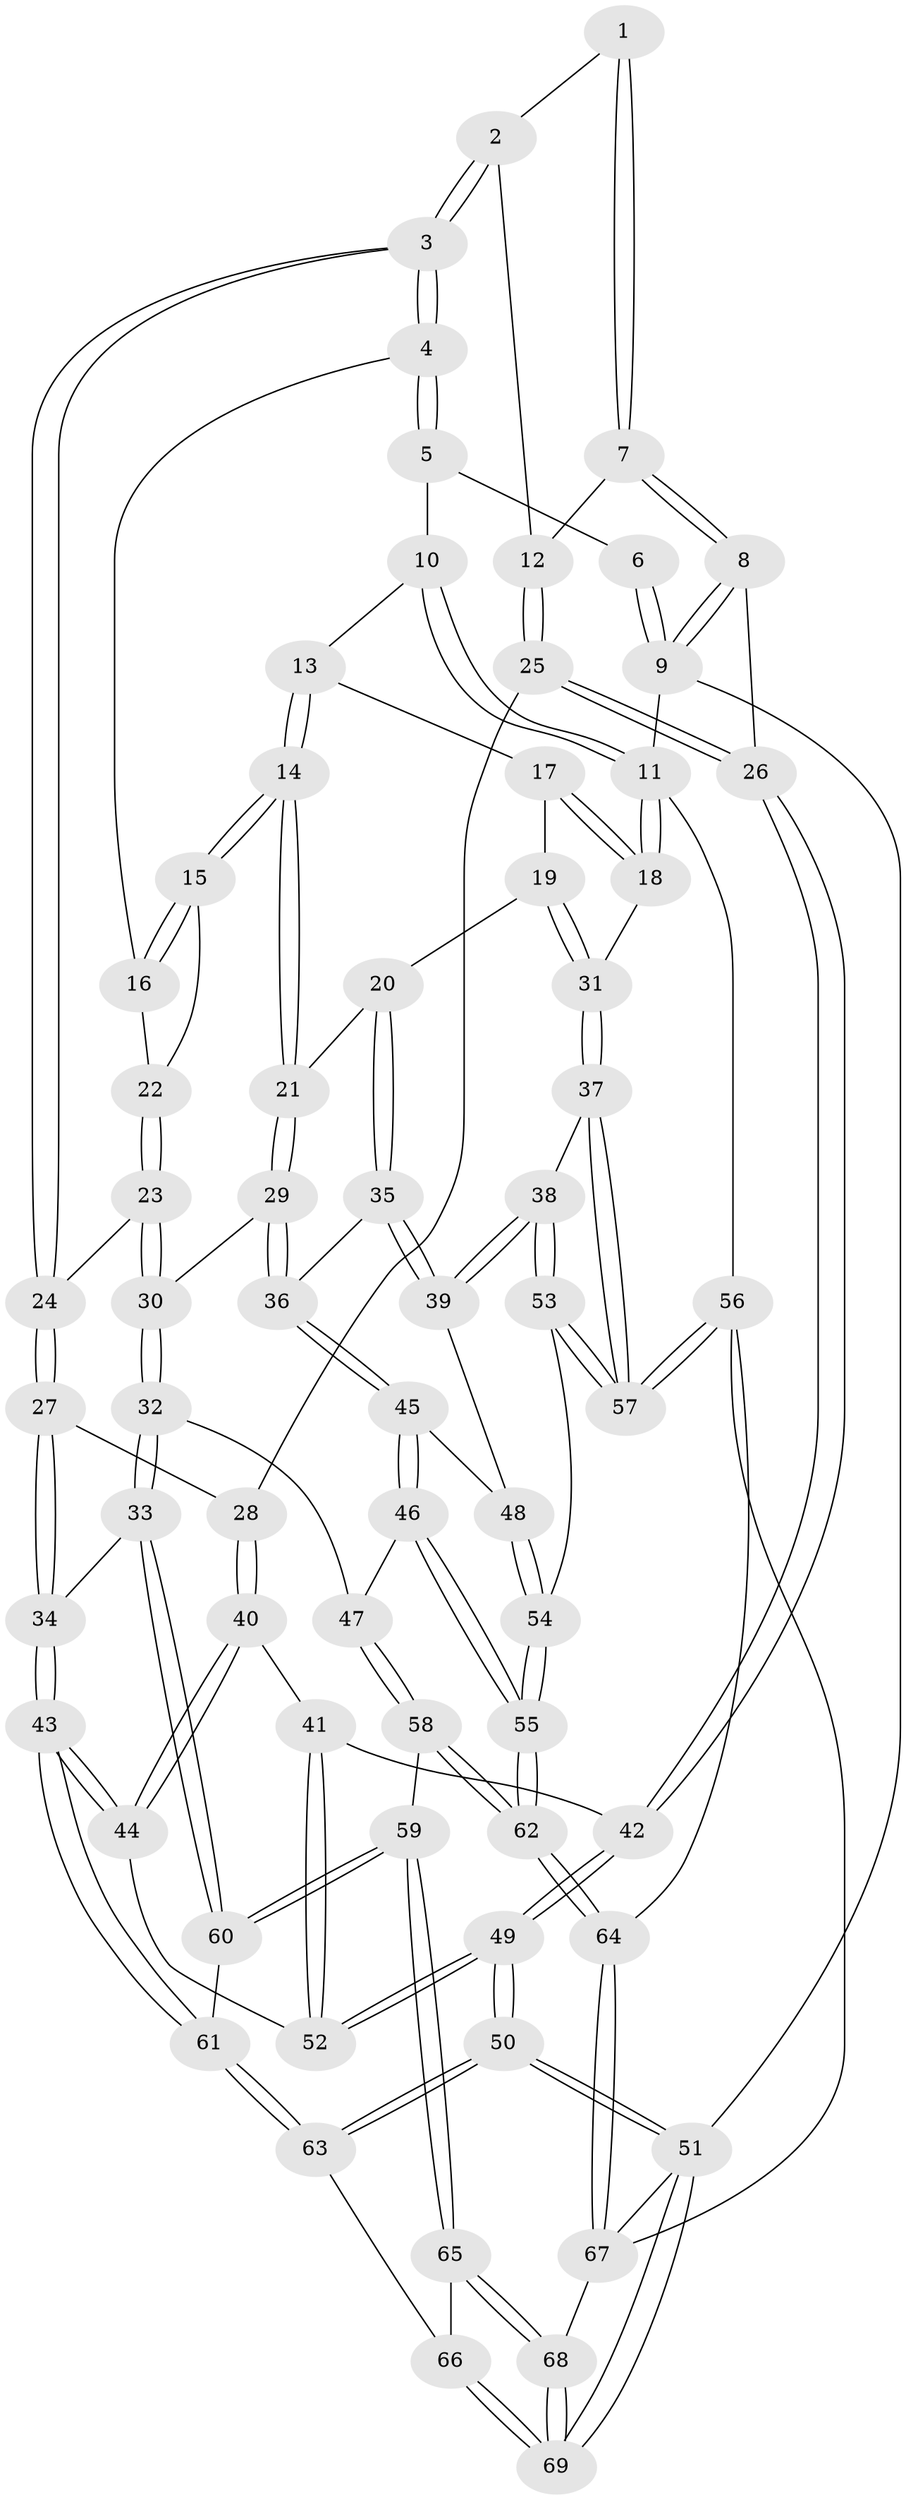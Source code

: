 // Generated by graph-tools (version 1.1) at 2025/51/03/09/25 03:51:04]
// undirected, 69 vertices, 169 edges
graph export_dot {
graph [start="1"]
  node [color=gray90,style=filled];
  1 [pos="+0.19465747940229508+0"];
  2 [pos="+0.26655687364941694+0.05619209464817758"];
  3 [pos="+0.36103685751028725+0.15743546913449816"];
  4 [pos="+0.5313224855922783+0"];
  5 [pos="+0.6305546566377371+0"];
  6 [pos="+0.1817144502047321+0"];
  7 [pos="+0.11240432762289408+0.14797323243187963"];
  8 [pos="+0+0"];
  9 [pos="+0+0"];
  10 [pos="+0.6736036616261726+0"];
  11 [pos="+1+0"];
  12 [pos="+0.13127144627469378+0.16603844650236216"];
  13 [pos="+0.7261098966994237+0"];
  14 [pos="+0.6933912746864196+0.184420732547857"];
  15 [pos="+0.669357038226748+0.18469074527760776"];
  16 [pos="+0.5439375838200982+0.15007884141733446"];
  17 [pos="+0.8059667667226988+0.019409778816989322"];
  18 [pos="+1+0.02974580641375954"];
  19 [pos="+0.9628051763317573+0.20456366042179647"];
  20 [pos="+0.8293134195499119+0.30266718984123436"];
  21 [pos="+0.7134739249851758+0.29066610763497636"];
  22 [pos="+0.5368462639927396+0.20400855318720493"];
  23 [pos="+0.5197901712781856+0.23475968561176705"];
  24 [pos="+0.35741049154810256+0.22923856154008454"];
  25 [pos="+0.17373021456338453+0.2984724639533372"];
  26 [pos="+0+0.25150991951451424"];
  27 [pos="+0.32431828590803663+0.28352486356416134"];
  28 [pos="+0.18092890345924306+0.30556743631145317"];
  29 [pos="+0.6833449279860789+0.317427048394655"];
  30 [pos="+0.6180630284159699+0.3538405707931697"];
  31 [pos="+1+0.2275298146634057"];
  32 [pos="+0.5773887803135125+0.42279153252863905"];
  33 [pos="+0.5185174790663571+0.44735875079934284"];
  34 [pos="+0.3840155014906047+0.3783536196536691"];
  35 [pos="+0.8419058887316458+0.3486234515488531"];
  36 [pos="+0.7607439759856957+0.45428917214279874"];
  37 [pos="+1+0.3670279535373659"];
  38 [pos="+0.8992657651759469+0.4562802067531069"];
  39 [pos="+0.884440334440514+0.444379609357492"];
  40 [pos="+0.15102301282731456+0.39233141334155636"];
  41 [pos="+0+0.44056104978522087"];
  42 [pos="+0+0.4553205224804761"];
  43 [pos="+0.25687228427091+0.6035249620055532"];
  44 [pos="+0.1946744807105206+0.5777018820401425"];
  45 [pos="+0.7653604121034948+0.4866998376585798"];
  46 [pos="+0.7169602589832232+0.518660875598423"];
  47 [pos="+0.655976823517006+0.5018216400107541"];
  48 [pos="+0.7701477473950773+0.4870206026976597"];
  49 [pos="+0+0.8246593814130069"];
  50 [pos="+0+1"];
  51 [pos="+0+1"];
  52 [pos="+0.14518516778496035+0.5966047087974706"];
  53 [pos="+0.9016771075972158+0.63054748198326"];
  54 [pos="+0.8989525805110355+0.6322680368763985"];
  55 [pos="+0.7990887630311309+0.7223476442146957"];
  56 [pos="+1+0.8771686473689296"];
  57 [pos="+1+0.6306560207975636"];
  58 [pos="+0.6169601647113669+0.6895566507924025"];
  59 [pos="+0.45297164416869956+0.6874881519604384"];
  60 [pos="+0.44936076591612195+0.6820957552974353"];
  61 [pos="+0.26825609453581223+0.6153206336622025"];
  62 [pos="+0.781148918064225+0.7538617016311548"];
  63 [pos="+0.19524151963817798+0.8259714292804454"];
  64 [pos="+0.7943260555538801+0.8393340841691256"];
  65 [pos="+0.4410181273297157+0.7920735790039977"];
  66 [pos="+0.3332473818729618+0.8563399864227608"];
  67 [pos="+0.6967952017921046+1"];
  68 [pos="+0.6168480804376663+1"];
  69 [pos="+0.2609264323390922+1"];
  1 -- 2;
  1 -- 7;
  1 -- 7;
  2 -- 3;
  2 -- 3;
  2 -- 12;
  3 -- 4;
  3 -- 4;
  3 -- 24;
  3 -- 24;
  4 -- 5;
  4 -- 5;
  4 -- 16;
  5 -- 6;
  5 -- 10;
  6 -- 9;
  6 -- 9;
  7 -- 8;
  7 -- 8;
  7 -- 12;
  8 -- 9;
  8 -- 9;
  8 -- 26;
  9 -- 11;
  9 -- 51;
  10 -- 11;
  10 -- 11;
  10 -- 13;
  11 -- 18;
  11 -- 18;
  11 -- 56;
  12 -- 25;
  12 -- 25;
  13 -- 14;
  13 -- 14;
  13 -- 17;
  14 -- 15;
  14 -- 15;
  14 -- 21;
  14 -- 21;
  15 -- 16;
  15 -- 16;
  15 -- 22;
  16 -- 22;
  17 -- 18;
  17 -- 18;
  17 -- 19;
  18 -- 31;
  19 -- 20;
  19 -- 31;
  19 -- 31;
  20 -- 21;
  20 -- 35;
  20 -- 35;
  21 -- 29;
  21 -- 29;
  22 -- 23;
  22 -- 23;
  23 -- 24;
  23 -- 30;
  23 -- 30;
  24 -- 27;
  24 -- 27;
  25 -- 26;
  25 -- 26;
  25 -- 28;
  26 -- 42;
  26 -- 42;
  27 -- 28;
  27 -- 34;
  27 -- 34;
  28 -- 40;
  28 -- 40;
  29 -- 30;
  29 -- 36;
  29 -- 36;
  30 -- 32;
  30 -- 32;
  31 -- 37;
  31 -- 37;
  32 -- 33;
  32 -- 33;
  32 -- 47;
  33 -- 34;
  33 -- 60;
  33 -- 60;
  34 -- 43;
  34 -- 43;
  35 -- 36;
  35 -- 39;
  35 -- 39;
  36 -- 45;
  36 -- 45;
  37 -- 38;
  37 -- 57;
  37 -- 57;
  38 -- 39;
  38 -- 39;
  38 -- 53;
  38 -- 53;
  39 -- 48;
  40 -- 41;
  40 -- 44;
  40 -- 44;
  41 -- 42;
  41 -- 52;
  41 -- 52;
  42 -- 49;
  42 -- 49;
  43 -- 44;
  43 -- 44;
  43 -- 61;
  43 -- 61;
  44 -- 52;
  45 -- 46;
  45 -- 46;
  45 -- 48;
  46 -- 47;
  46 -- 55;
  46 -- 55;
  47 -- 58;
  47 -- 58;
  48 -- 54;
  48 -- 54;
  49 -- 50;
  49 -- 50;
  49 -- 52;
  49 -- 52;
  50 -- 51;
  50 -- 51;
  50 -- 63;
  50 -- 63;
  51 -- 69;
  51 -- 69;
  51 -- 67;
  53 -- 54;
  53 -- 57;
  53 -- 57;
  54 -- 55;
  54 -- 55;
  55 -- 62;
  55 -- 62;
  56 -- 57;
  56 -- 57;
  56 -- 64;
  56 -- 67;
  58 -- 59;
  58 -- 62;
  58 -- 62;
  59 -- 60;
  59 -- 60;
  59 -- 65;
  59 -- 65;
  60 -- 61;
  61 -- 63;
  61 -- 63;
  62 -- 64;
  62 -- 64;
  63 -- 66;
  64 -- 67;
  64 -- 67;
  65 -- 66;
  65 -- 68;
  65 -- 68;
  66 -- 69;
  66 -- 69;
  67 -- 68;
  68 -- 69;
  68 -- 69;
}
